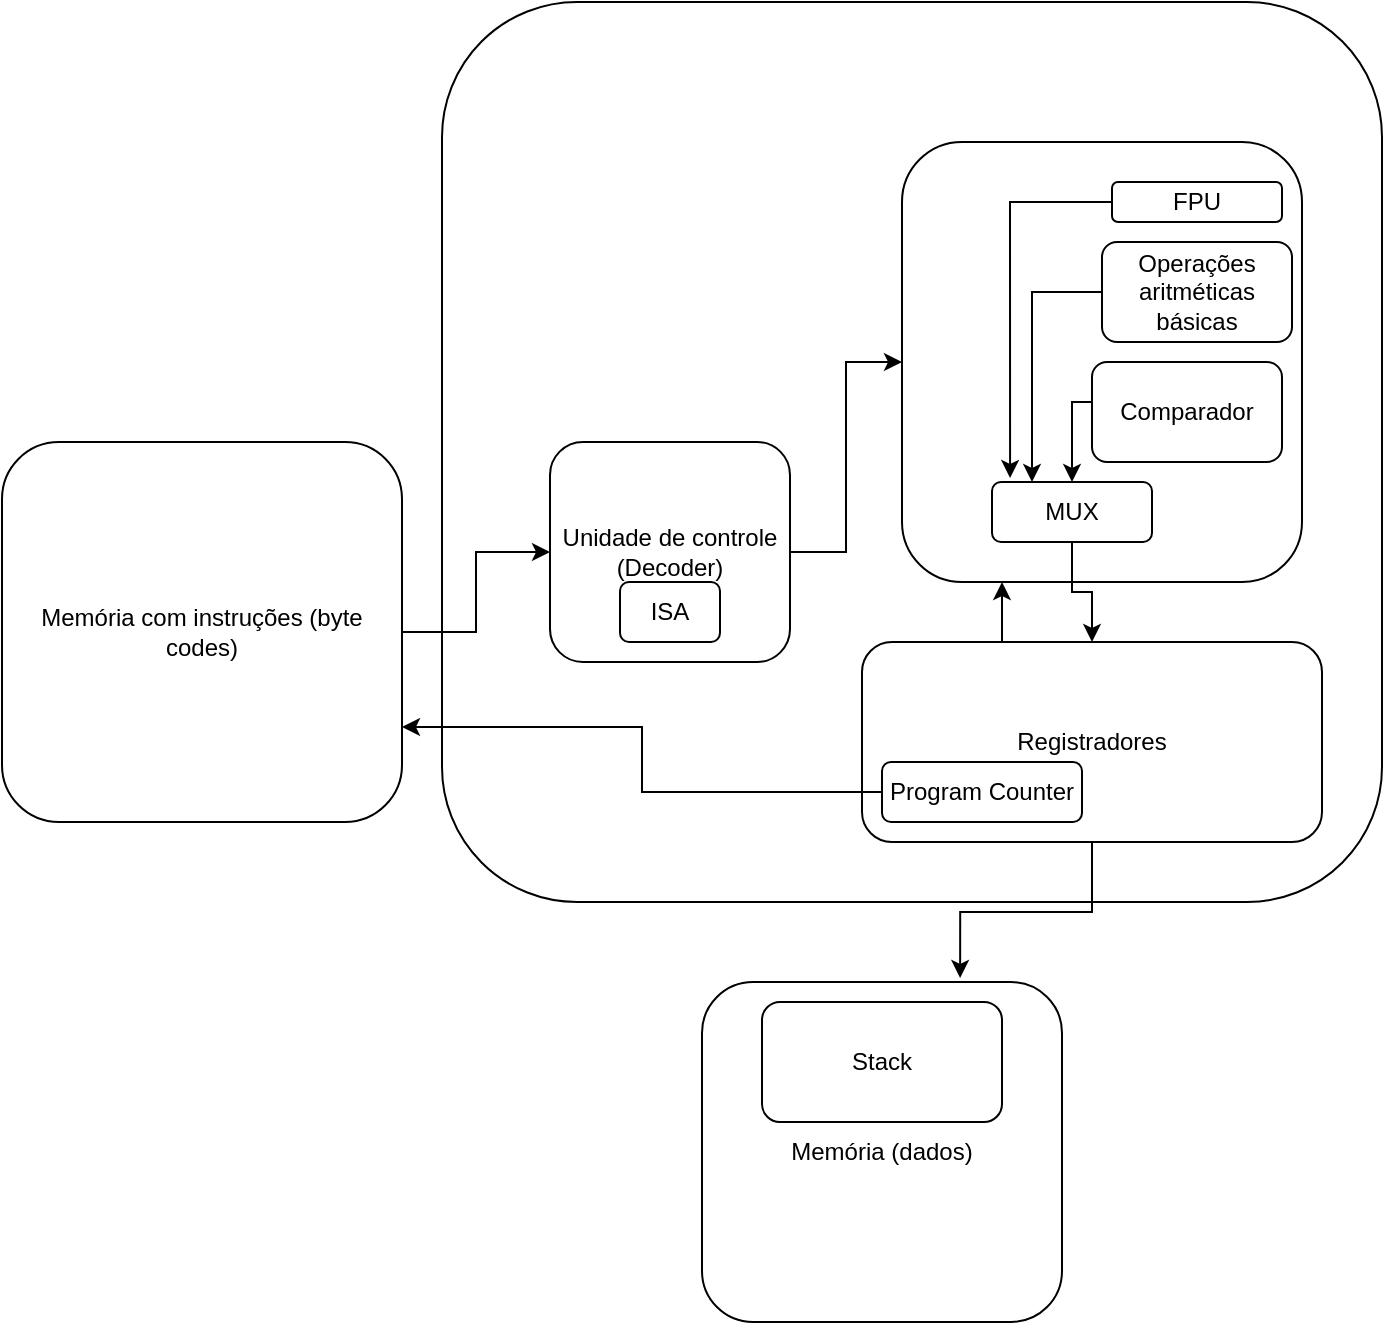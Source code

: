 <mxfile version="24.6.4" type="github">
  <diagram id="C5RBs43oDa-KdzZeNtuy" name="Page-1">
    <mxGraphModel dx="1386" dy="785" grid="1" gridSize="10" guides="1" tooltips="1" connect="1" arrows="1" fold="1" page="1" pageScale="1" pageWidth="827" pageHeight="1169" math="0" shadow="0">
      <root>
        <mxCell id="WIyWlLk6GJQsqaUBKTNV-0" />
        <mxCell id="WIyWlLk6GJQsqaUBKTNV-1" parent="WIyWlLk6GJQsqaUBKTNV-0" />
        <mxCell id="3UZbpPZWJAZXjBH9qGe3-0" value="" style="rounded=1;whiteSpace=wrap;html=1;" vertex="1" parent="WIyWlLk6GJQsqaUBKTNV-1">
          <mxGeometry x="240" y="120" width="470" height="450" as="geometry" />
        </mxCell>
        <mxCell id="3UZbpPZWJAZXjBH9qGe3-16" style="edgeStyle=orthogonalEdgeStyle;rounded=0;orthogonalLoop=1;jettySize=auto;html=1;" edge="1" parent="WIyWlLk6GJQsqaUBKTNV-1" source="3UZbpPZWJAZXjBH9qGe3-1" target="3UZbpPZWJAZXjBH9qGe3-10">
          <mxGeometry relative="1" as="geometry" />
        </mxCell>
        <mxCell id="3UZbpPZWJAZXjBH9qGe3-1" value="Unidade de controle (Decoder)" style="rounded=1;whiteSpace=wrap;html=1;" vertex="1" parent="WIyWlLk6GJQsqaUBKTNV-1">
          <mxGeometry x="294" y="340" width="120" height="110" as="geometry" />
        </mxCell>
        <mxCell id="3UZbpPZWJAZXjBH9qGe3-4" style="edgeStyle=orthogonalEdgeStyle;rounded=0;orthogonalLoop=1;jettySize=auto;html=1;entryX=0;entryY=0.5;entryDx=0;entryDy=0;" edge="1" parent="WIyWlLk6GJQsqaUBKTNV-1" source="3UZbpPZWJAZXjBH9qGe3-2" target="3UZbpPZWJAZXjBH9qGe3-1">
          <mxGeometry relative="1" as="geometry" />
        </mxCell>
        <mxCell id="3UZbpPZWJAZXjBH9qGe3-2" value="Memória com instruções (byte codes)" style="rounded=1;whiteSpace=wrap;html=1;" vertex="1" parent="WIyWlLk6GJQsqaUBKTNV-1">
          <mxGeometry x="20" y="340" width="200" height="190" as="geometry" />
        </mxCell>
        <mxCell id="3UZbpPZWJAZXjBH9qGe3-5" value="Memória (dados)" style="rounded=1;whiteSpace=wrap;html=1;" vertex="1" parent="WIyWlLk6GJQsqaUBKTNV-1">
          <mxGeometry x="370" y="610" width="180" height="170" as="geometry" />
        </mxCell>
        <mxCell id="3UZbpPZWJAZXjBH9qGe3-6" value="Stack" style="rounded=1;whiteSpace=wrap;html=1;" vertex="1" parent="WIyWlLk6GJQsqaUBKTNV-1">
          <mxGeometry x="400" y="620" width="120" height="60" as="geometry" />
        </mxCell>
        <mxCell id="3UZbpPZWJAZXjBH9qGe3-27" style="edgeStyle=orthogonalEdgeStyle;rounded=0;orthogonalLoop=1;jettySize=auto;html=1;exitX=0.25;exitY=0;exitDx=0;exitDy=0;entryX=0.25;entryY=1;entryDx=0;entryDy=0;" edge="1" parent="WIyWlLk6GJQsqaUBKTNV-1" source="3UZbpPZWJAZXjBH9qGe3-8" target="3UZbpPZWJAZXjBH9qGe3-10">
          <mxGeometry relative="1" as="geometry" />
        </mxCell>
        <mxCell id="3UZbpPZWJAZXjBH9qGe3-8" value="Registradores" style="rounded=1;whiteSpace=wrap;html=1;" vertex="1" parent="WIyWlLk6GJQsqaUBKTNV-1">
          <mxGeometry x="450" y="440" width="230" height="100" as="geometry" />
        </mxCell>
        <mxCell id="3UZbpPZWJAZXjBH9qGe3-10" value="" style="rounded=1;whiteSpace=wrap;html=1;" vertex="1" parent="WIyWlLk6GJQsqaUBKTNV-1">
          <mxGeometry x="470" y="190" width="200" height="220" as="geometry" />
        </mxCell>
        <mxCell id="3UZbpPZWJAZXjBH9qGe3-11" value="FPU" style="rounded=1;whiteSpace=wrap;html=1;" vertex="1" parent="WIyWlLk6GJQsqaUBKTNV-1">
          <mxGeometry x="575" y="210" width="85" height="20" as="geometry" />
        </mxCell>
        <mxCell id="3UZbpPZWJAZXjBH9qGe3-20" style="edgeStyle=orthogonalEdgeStyle;rounded=0;orthogonalLoop=1;jettySize=auto;html=1;entryX=0.25;entryY=0;entryDx=0;entryDy=0;" edge="1" parent="WIyWlLk6GJQsqaUBKTNV-1" source="3UZbpPZWJAZXjBH9qGe3-12" target="3UZbpPZWJAZXjBH9qGe3-13">
          <mxGeometry relative="1" as="geometry">
            <Array as="points">
              <mxPoint x="535" y="265" />
            </Array>
          </mxGeometry>
        </mxCell>
        <mxCell id="3UZbpPZWJAZXjBH9qGe3-12" value="Operações aritméticas básicas" style="rounded=1;whiteSpace=wrap;html=1;" vertex="1" parent="WIyWlLk6GJQsqaUBKTNV-1">
          <mxGeometry x="570" y="240" width="95" height="50" as="geometry" />
        </mxCell>
        <mxCell id="3UZbpPZWJAZXjBH9qGe3-23" style="edgeStyle=orthogonalEdgeStyle;rounded=0;orthogonalLoop=1;jettySize=auto;html=1;entryX=0.5;entryY=0;entryDx=0;entryDy=0;" edge="1" parent="WIyWlLk6GJQsqaUBKTNV-1" source="3UZbpPZWJAZXjBH9qGe3-13" target="3UZbpPZWJAZXjBH9qGe3-8">
          <mxGeometry relative="1" as="geometry" />
        </mxCell>
        <mxCell id="3UZbpPZWJAZXjBH9qGe3-13" value="MUX" style="rounded=1;whiteSpace=wrap;html=1;" vertex="1" parent="WIyWlLk6GJQsqaUBKTNV-1">
          <mxGeometry x="515" y="360" width="80" height="30" as="geometry" />
        </mxCell>
        <mxCell id="3UZbpPZWJAZXjBH9qGe3-21" style="edgeStyle=orthogonalEdgeStyle;rounded=0;orthogonalLoop=1;jettySize=auto;html=1;entryX=0.5;entryY=0;entryDx=0;entryDy=0;" edge="1" parent="WIyWlLk6GJQsqaUBKTNV-1" source="3UZbpPZWJAZXjBH9qGe3-17" target="3UZbpPZWJAZXjBH9qGe3-13">
          <mxGeometry relative="1" as="geometry">
            <Array as="points">
              <mxPoint x="555" y="320" />
            </Array>
          </mxGeometry>
        </mxCell>
        <mxCell id="3UZbpPZWJAZXjBH9qGe3-17" value="Comparador" style="rounded=1;whiteSpace=wrap;html=1;" vertex="1" parent="WIyWlLk6GJQsqaUBKTNV-1">
          <mxGeometry x="565" y="300" width="95" height="50" as="geometry" />
        </mxCell>
        <mxCell id="3UZbpPZWJAZXjBH9qGe3-19" style="edgeStyle=orthogonalEdgeStyle;rounded=0;orthogonalLoop=1;jettySize=auto;html=1;entryX=0.113;entryY=-0.067;entryDx=0;entryDy=0;entryPerimeter=0;" edge="1" parent="WIyWlLk6GJQsqaUBKTNV-1" source="3UZbpPZWJAZXjBH9qGe3-11" target="3UZbpPZWJAZXjBH9qGe3-13">
          <mxGeometry relative="1" as="geometry">
            <Array as="points">
              <mxPoint x="524" y="220" />
            </Array>
          </mxGeometry>
        </mxCell>
        <mxCell id="3UZbpPZWJAZXjBH9qGe3-24" value="ISA" style="rounded=1;whiteSpace=wrap;html=1;" vertex="1" parent="WIyWlLk6GJQsqaUBKTNV-1">
          <mxGeometry x="329" y="410" width="50" height="30" as="geometry" />
        </mxCell>
        <mxCell id="3UZbpPZWJAZXjBH9qGe3-28" style="edgeStyle=orthogonalEdgeStyle;rounded=0;orthogonalLoop=1;jettySize=auto;html=1;exitX=0.5;exitY=1;exitDx=0;exitDy=0;entryX=0.717;entryY=-0.012;entryDx=0;entryDy=0;entryPerimeter=0;" edge="1" parent="WIyWlLk6GJQsqaUBKTNV-1" source="3UZbpPZWJAZXjBH9qGe3-8" target="3UZbpPZWJAZXjBH9qGe3-5">
          <mxGeometry relative="1" as="geometry" />
        </mxCell>
        <mxCell id="3UZbpPZWJAZXjBH9qGe3-31" style="edgeStyle=orthogonalEdgeStyle;rounded=0;orthogonalLoop=1;jettySize=auto;html=1;entryX=1;entryY=0.75;entryDx=0;entryDy=0;" edge="1" parent="WIyWlLk6GJQsqaUBKTNV-1" source="3UZbpPZWJAZXjBH9qGe3-29" target="3UZbpPZWJAZXjBH9qGe3-2">
          <mxGeometry relative="1" as="geometry" />
        </mxCell>
        <mxCell id="3UZbpPZWJAZXjBH9qGe3-29" value="Program Counter" style="rounded=1;whiteSpace=wrap;html=1;" vertex="1" parent="WIyWlLk6GJQsqaUBKTNV-1">
          <mxGeometry x="460" y="500" width="100" height="30" as="geometry" />
        </mxCell>
      </root>
    </mxGraphModel>
  </diagram>
</mxfile>
